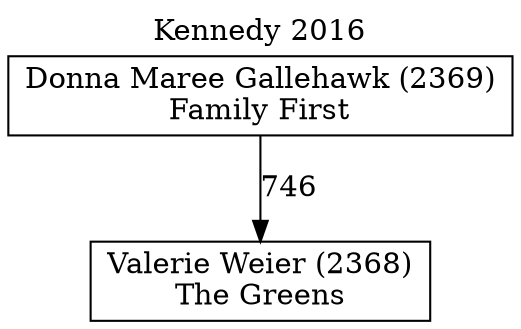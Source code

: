 // House preference flow
digraph "Valerie Weier (2368)_Kennedy_2016" {
	graph [label="Kennedy 2016" labelloc=t mclimit=10]
	node [shape=box]
	"Valerie Weier (2368)" [label="Valerie Weier (2368)
The Greens"]
	"Donna Maree Gallehawk (2369)" [label="Donna Maree Gallehawk (2369)
Family First"]
	"Donna Maree Gallehawk (2369)" -> "Valerie Weier (2368)" [label=746]
}

